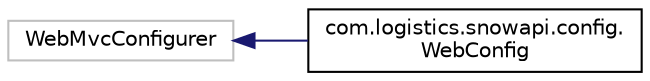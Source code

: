 digraph "Graphical Class Hierarchy"
{
 // LATEX_PDF_SIZE
  edge [fontname="Helvetica",fontsize="10",labelfontname="Helvetica",labelfontsize="10"];
  node [fontname="Helvetica",fontsize="10",shape=record];
  rankdir="LR";
  Node39 [label="WebMvcConfigurer",height=0.2,width=0.4,color="grey75", fillcolor="white", style="filled",tooltip=" "];
  Node39 -> Node0 [dir="back",color="midnightblue",fontsize="10",style="solid",fontname="Helvetica"];
  Node0 [label="com.logistics.snowapi.config.\lWebConfig",height=0.2,width=0.4,color="black", fillcolor="white", style="filled",URL="$classcom_1_1logistics_1_1snowapi_1_1config_1_1WebConfig.html",tooltip=" "];
}
